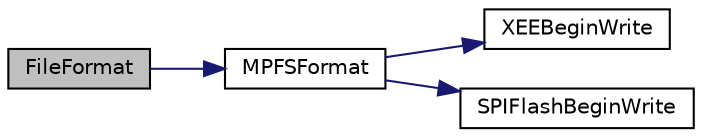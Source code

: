 digraph "FileFormat"
{
  edge [fontname="Helvetica",fontsize="10",labelfontname="Helvetica",labelfontsize="10"];
  node [fontname="Helvetica",fontsize="10",shape=record];
  rankdir="LR";
  Node1 [label="FileFormat",height=0.2,width=0.4,color="black", fillcolor="grey75", style="filled", fontcolor="black"];
  Node1 -> Node2 [color="midnightblue",fontsize="10",style="solid",fontname="Helvetica"];
  Node2 [label="MPFSFormat",height=0.2,width=0.4,color="black", fillcolor="white", style="filled",URL="$_m_p_f_s2_8h.html#a1a605108919997d9257371c6cf4f4a0a"];
  Node2 -> Node3 [color="midnightblue",fontsize="10",style="solid",fontname="Helvetica"];
  Node3 [label="XEEBeginWrite",height=0.2,width=0.4,color="black", fillcolor="white", style="filled",URL="$_x_e_e_p_r_o_m_8h.html#ae9e069983918e1555404f653ecf7925d"];
  Node2 -> Node4 [color="midnightblue",fontsize="10",style="solid",fontname="Helvetica"];
  Node4 [label="SPIFlashBeginWrite",height=0.2,width=0.4,color="black", fillcolor="white", style="filled",URL="$_s_p_i_flash_8h.html#a77979c75a11837c13b73b762ce6923df"];
}
